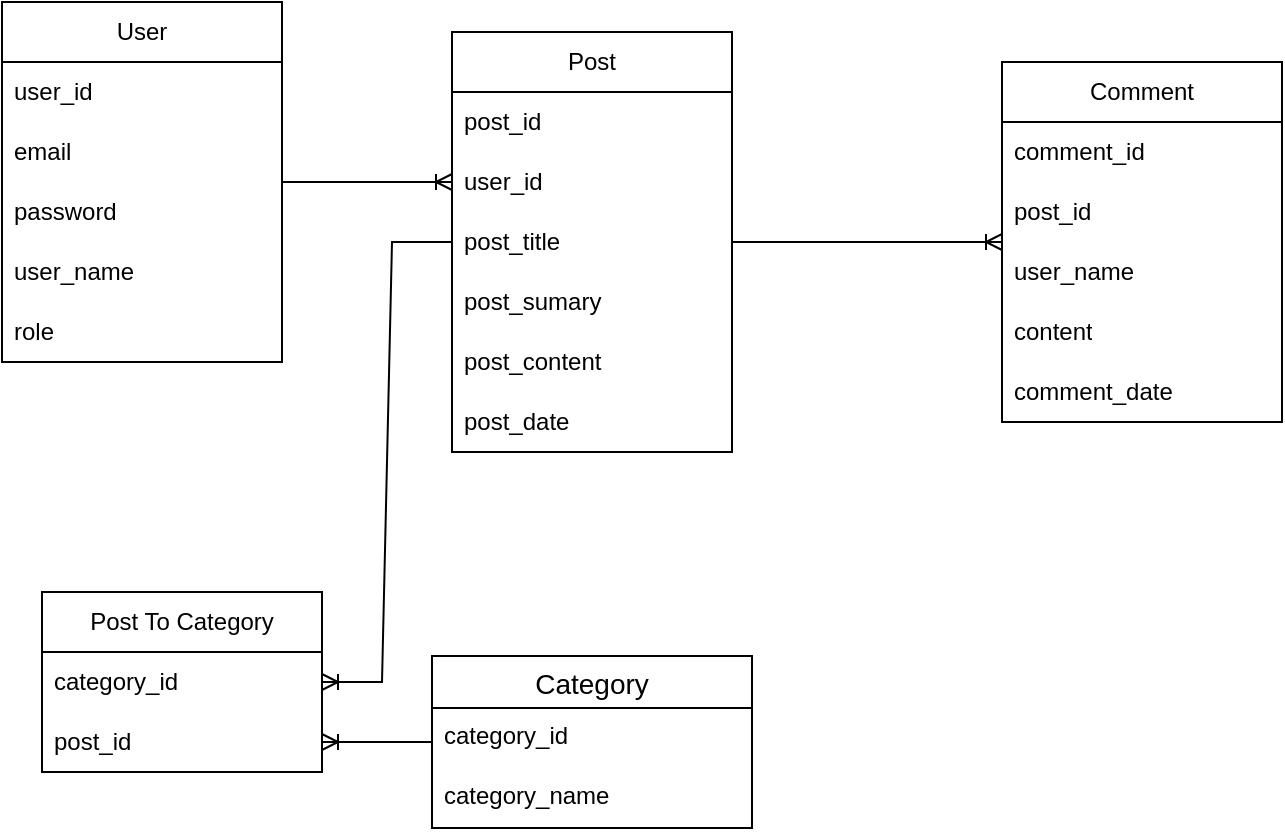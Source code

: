 <mxfile version="24.7.10">
  <diagram name="Page-1" id="9YG-bb2Va9O98uI7DpIk">
    <mxGraphModel dx="2276" dy="1855" grid="1" gridSize="10" guides="1" tooltips="1" connect="1" arrows="1" fold="1" page="1" pageScale="1" pageWidth="850" pageHeight="1100" math="0" shadow="0">
      <root>
        <mxCell id="0" />
        <mxCell id="1" parent="0" />
        <mxCell id="X71FqwAhZLwTZ1iIYHoH-1" value="User" style="swimlane;fontStyle=0;childLayout=stackLayout;horizontal=1;startSize=30;horizontalStack=0;resizeParent=1;resizeParentMax=0;resizeLast=0;collapsible=1;marginBottom=0;whiteSpace=wrap;html=1;" parent="1" vertex="1">
          <mxGeometry x="-100" y="-95" width="140" height="180" as="geometry" />
        </mxCell>
        <mxCell id="X71FqwAhZLwTZ1iIYHoH-2" value="user_id" style="text;strokeColor=none;fillColor=none;align=left;verticalAlign=middle;spacingLeft=4;spacingRight=4;overflow=hidden;points=[[0,0.5],[1,0.5]];portConstraint=eastwest;rotatable=0;whiteSpace=wrap;html=1;" parent="X71FqwAhZLwTZ1iIYHoH-1" vertex="1">
          <mxGeometry y="30" width="140" height="30" as="geometry" />
        </mxCell>
        <mxCell id="X71FqwAhZLwTZ1iIYHoH-3" value="email" style="text;strokeColor=none;fillColor=none;align=left;verticalAlign=middle;spacingLeft=4;spacingRight=4;overflow=hidden;points=[[0,0.5],[1,0.5]];portConstraint=eastwest;rotatable=0;whiteSpace=wrap;html=1;" parent="X71FqwAhZLwTZ1iIYHoH-1" vertex="1">
          <mxGeometry y="60" width="140" height="30" as="geometry" />
        </mxCell>
        <mxCell id="X71FqwAhZLwTZ1iIYHoH-5" value="password" style="text;strokeColor=none;fillColor=none;align=left;verticalAlign=middle;spacingLeft=4;spacingRight=4;overflow=hidden;points=[[0,0.5],[1,0.5]];portConstraint=eastwest;rotatable=0;whiteSpace=wrap;html=1;" parent="X71FqwAhZLwTZ1iIYHoH-1" vertex="1">
          <mxGeometry y="90" width="140" height="30" as="geometry" />
        </mxCell>
        <mxCell id="X71FqwAhZLwTZ1iIYHoH-6" value="user_name" style="text;strokeColor=none;fillColor=none;align=left;verticalAlign=middle;spacingLeft=4;spacingRight=4;overflow=hidden;points=[[0,0.5],[1,0.5]];portConstraint=eastwest;rotatable=0;whiteSpace=wrap;html=1;" parent="X71FqwAhZLwTZ1iIYHoH-1" vertex="1">
          <mxGeometry y="120" width="140" height="30" as="geometry" />
        </mxCell>
        <mxCell id="X71FqwAhZLwTZ1iIYHoH-7" value="role" style="text;strokeColor=none;fillColor=none;align=left;verticalAlign=middle;spacingLeft=4;spacingRight=4;overflow=hidden;points=[[0,0.5],[1,0.5]];portConstraint=eastwest;rotatable=0;whiteSpace=wrap;html=1;" parent="X71FqwAhZLwTZ1iIYHoH-1" vertex="1">
          <mxGeometry y="150" width="140" height="30" as="geometry" />
        </mxCell>
        <mxCell id="X71FqwAhZLwTZ1iIYHoH-9" value="Post" style="swimlane;fontStyle=0;childLayout=stackLayout;horizontal=1;startSize=30;horizontalStack=0;resizeParent=1;resizeParentMax=0;resizeLast=0;collapsible=1;marginBottom=0;whiteSpace=wrap;html=1;" parent="1" vertex="1">
          <mxGeometry x="125" y="-80" width="140" height="210" as="geometry" />
        </mxCell>
        <mxCell id="X71FqwAhZLwTZ1iIYHoH-10" value="post_id" style="text;strokeColor=none;fillColor=none;align=left;verticalAlign=middle;spacingLeft=4;spacingRight=4;overflow=hidden;points=[[0,0.5],[1,0.5]];portConstraint=eastwest;rotatable=0;whiteSpace=wrap;html=1;" parent="X71FqwAhZLwTZ1iIYHoH-9" vertex="1">
          <mxGeometry y="30" width="140" height="30" as="geometry" />
        </mxCell>
        <mxCell id="X71FqwAhZLwTZ1iIYHoH-15" value="user_id" style="text;strokeColor=none;fillColor=none;align=left;verticalAlign=middle;spacingLeft=4;spacingRight=4;overflow=hidden;points=[[0,0.5],[1,0.5]];portConstraint=eastwest;rotatable=0;whiteSpace=wrap;html=1;" parent="X71FqwAhZLwTZ1iIYHoH-9" vertex="1">
          <mxGeometry y="60" width="140" height="30" as="geometry" />
        </mxCell>
        <mxCell id="X71FqwAhZLwTZ1iIYHoH-16" value="post_title" style="text;strokeColor=none;fillColor=none;align=left;verticalAlign=middle;spacingLeft=4;spacingRight=4;overflow=hidden;points=[[0,0.5],[1,0.5]];portConstraint=eastwest;rotatable=0;whiteSpace=wrap;html=1;" parent="X71FqwAhZLwTZ1iIYHoH-9" vertex="1">
          <mxGeometry y="90" width="140" height="30" as="geometry" />
        </mxCell>
        <mxCell id="X71FqwAhZLwTZ1iIYHoH-17" value="post_sumary" style="text;strokeColor=none;fillColor=none;align=left;verticalAlign=middle;spacingLeft=4;spacingRight=4;overflow=hidden;points=[[0,0.5],[1,0.5]];portConstraint=eastwest;rotatable=0;whiteSpace=wrap;html=1;" parent="X71FqwAhZLwTZ1iIYHoH-9" vertex="1">
          <mxGeometry y="120" width="140" height="30" as="geometry" />
        </mxCell>
        <mxCell id="X71FqwAhZLwTZ1iIYHoH-18" value="post_content" style="text;strokeColor=none;fillColor=none;align=left;verticalAlign=middle;spacingLeft=4;spacingRight=4;overflow=hidden;points=[[0,0.5],[1,0.5]];portConstraint=eastwest;rotatable=0;whiteSpace=wrap;html=1;" parent="X71FqwAhZLwTZ1iIYHoH-9" vertex="1">
          <mxGeometry y="150" width="140" height="30" as="geometry" />
        </mxCell>
        <mxCell id="X71FqwAhZLwTZ1iIYHoH-19" value="post_date" style="text;strokeColor=none;fillColor=none;align=left;verticalAlign=middle;spacingLeft=4;spacingRight=4;overflow=hidden;points=[[0,0.5],[1,0.5]];portConstraint=eastwest;rotatable=0;whiteSpace=wrap;html=1;" parent="X71FqwAhZLwTZ1iIYHoH-9" vertex="1">
          <mxGeometry y="180" width="140" height="30" as="geometry" />
        </mxCell>
        <mxCell id="X71FqwAhZLwTZ1iIYHoH-21" value="" style="edgeStyle=entityRelationEdgeStyle;fontSize=12;html=1;endArrow=ERoneToMany;rounded=0;" parent="1" source="X71FqwAhZLwTZ1iIYHoH-1" target="X71FqwAhZLwTZ1iIYHoH-15" edge="1">
          <mxGeometry width="100" height="100" relative="1" as="geometry">
            <mxPoint x="170" y="380" as="sourcePoint" />
            <mxPoint x="270" y="280" as="targetPoint" />
          </mxGeometry>
        </mxCell>
        <mxCell id="X71FqwAhZLwTZ1iIYHoH-22" value="Comment" style="swimlane;fontStyle=0;childLayout=stackLayout;horizontal=1;startSize=30;horizontalStack=0;resizeParent=1;resizeParentMax=0;resizeLast=0;collapsible=1;marginBottom=0;whiteSpace=wrap;html=1;" parent="1" vertex="1">
          <mxGeometry x="400" y="-65" width="140" height="180" as="geometry" />
        </mxCell>
        <mxCell id="X71FqwAhZLwTZ1iIYHoH-23" value="comment_id" style="text;strokeColor=none;fillColor=none;align=left;verticalAlign=middle;spacingLeft=4;spacingRight=4;overflow=hidden;points=[[0,0.5],[1,0.5]];portConstraint=eastwest;rotatable=0;whiteSpace=wrap;html=1;" parent="X71FqwAhZLwTZ1iIYHoH-22" vertex="1">
          <mxGeometry y="30" width="140" height="30" as="geometry" />
        </mxCell>
        <mxCell id="X71FqwAhZLwTZ1iIYHoH-30" value="post_id" style="text;strokeColor=none;fillColor=none;align=left;verticalAlign=middle;spacingLeft=4;spacingRight=4;overflow=hidden;points=[[0,0.5],[1,0.5]];portConstraint=eastwest;rotatable=0;whiteSpace=wrap;html=1;" parent="X71FqwAhZLwTZ1iIYHoH-22" vertex="1">
          <mxGeometry y="60" width="140" height="30" as="geometry" />
        </mxCell>
        <mxCell id="X71FqwAhZLwTZ1iIYHoH-31" value="user_name" style="text;strokeColor=none;fillColor=none;align=left;verticalAlign=middle;spacingLeft=4;spacingRight=4;overflow=hidden;points=[[0,0.5],[1,0.5]];portConstraint=eastwest;rotatable=0;whiteSpace=wrap;html=1;" parent="X71FqwAhZLwTZ1iIYHoH-22" vertex="1">
          <mxGeometry y="90" width="140" height="30" as="geometry" />
        </mxCell>
        <mxCell id="X71FqwAhZLwTZ1iIYHoH-32" value="content" style="text;strokeColor=none;fillColor=none;align=left;verticalAlign=middle;spacingLeft=4;spacingRight=4;overflow=hidden;points=[[0,0.5],[1,0.5]];portConstraint=eastwest;rotatable=0;whiteSpace=wrap;html=1;" parent="X71FqwAhZLwTZ1iIYHoH-22" vertex="1">
          <mxGeometry y="120" width="140" height="30" as="geometry" />
        </mxCell>
        <mxCell id="X71FqwAhZLwTZ1iIYHoH-33" value="comment_date" style="text;strokeColor=none;fillColor=none;align=left;verticalAlign=middle;spacingLeft=4;spacingRight=4;overflow=hidden;points=[[0,0.5],[1,0.5]];portConstraint=eastwest;rotatable=0;whiteSpace=wrap;html=1;" parent="X71FqwAhZLwTZ1iIYHoH-22" vertex="1">
          <mxGeometry y="150" width="140" height="30" as="geometry" />
        </mxCell>
        <mxCell id="X71FqwAhZLwTZ1iIYHoH-34" value="" style="edgeStyle=entityRelationEdgeStyle;fontSize=12;html=1;endArrow=ERoneToMany;rounded=0;" parent="1" source="X71FqwAhZLwTZ1iIYHoH-9" target="X71FqwAhZLwTZ1iIYHoH-22" edge="1">
          <mxGeometry width="100" height="100" relative="1" as="geometry">
            <mxPoint x="50" y="430" as="sourcePoint" />
            <mxPoint x="150" y="330" as="targetPoint" />
          </mxGeometry>
        </mxCell>
        <mxCell id="X71FqwAhZLwTZ1iIYHoH-35" value="Post To Category" style="swimlane;fontStyle=0;childLayout=stackLayout;horizontal=1;startSize=30;horizontalStack=0;resizeParent=1;resizeParentMax=0;resizeLast=0;collapsible=1;marginBottom=0;whiteSpace=wrap;html=1;" parent="1" vertex="1">
          <mxGeometry x="-80" y="200" width="140" height="90" as="geometry" />
        </mxCell>
        <mxCell id="X71FqwAhZLwTZ1iIYHoH-36" value="category_id" style="text;strokeColor=none;fillColor=none;align=left;verticalAlign=middle;spacingLeft=4;spacingRight=4;overflow=hidden;points=[[0,0.5],[1,0.5]];portConstraint=eastwest;rotatable=0;whiteSpace=wrap;html=1;" parent="X71FqwAhZLwTZ1iIYHoH-35" vertex="1">
          <mxGeometry y="30" width="140" height="30" as="geometry" />
        </mxCell>
        <mxCell id="X71FqwAhZLwTZ1iIYHoH-37" value="post_id" style="text;strokeColor=none;fillColor=none;align=left;verticalAlign=middle;spacingLeft=4;spacingRight=4;overflow=hidden;points=[[0,0.5],[1,0.5]];portConstraint=eastwest;rotatable=0;whiteSpace=wrap;html=1;" parent="X71FqwAhZLwTZ1iIYHoH-35" vertex="1">
          <mxGeometry y="60" width="140" height="30" as="geometry" />
        </mxCell>
        <mxCell id="X71FqwAhZLwTZ1iIYHoH-41" value="" style="edgeStyle=entityRelationEdgeStyle;fontSize=12;html=1;endArrow=ERoneToMany;rounded=0;" parent="1" source="X71FqwAhZLwTZ1iIYHoH-9" target="X71FqwAhZLwTZ1iIYHoH-35" edge="1">
          <mxGeometry width="100" height="100" relative="1" as="geometry">
            <mxPoint x="140" y="440" as="sourcePoint" />
            <mxPoint x="240" y="340" as="targetPoint" />
          </mxGeometry>
        </mxCell>
        <mxCell id="X71FqwAhZLwTZ1iIYHoH-42" value="Category" style="swimlane;fontStyle=0;childLayout=stackLayout;horizontal=1;startSize=26;horizontalStack=0;resizeParent=1;resizeParentMax=0;resizeLast=0;collapsible=1;marginBottom=0;align=center;fontSize=14;" parent="1" vertex="1">
          <mxGeometry x="115" y="232" width="160" height="86" as="geometry" />
        </mxCell>
        <mxCell id="X71FqwAhZLwTZ1iIYHoH-43" value="category_id" style="text;strokeColor=none;fillColor=none;spacingLeft=4;spacingRight=4;overflow=hidden;rotatable=0;points=[[0,0.5],[1,0.5]];portConstraint=eastwest;fontSize=12;whiteSpace=wrap;html=1;" parent="X71FqwAhZLwTZ1iIYHoH-42" vertex="1">
          <mxGeometry y="26" width="160" height="30" as="geometry" />
        </mxCell>
        <mxCell id="X71FqwAhZLwTZ1iIYHoH-44" value="category_name" style="text;strokeColor=none;fillColor=none;spacingLeft=4;spacingRight=4;overflow=hidden;rotatable=0;points=[[0,0.5],[1,0.5]];portConstraint=eastwest;fontSize=12;whiteSpace=wrap;html=1;" parent="X71FqwAhZLwTZ1iIYHoH-42" vertex="1">
          <mxGeometry y="56" width="160" height="30" as="geometry" />
        </mxCell>
        <mxCell id="X71FqwAhZLwTZ1iIYHoH-46" value="" style="edgeStyle=entityRelationEdgeStyle;fontSize=12;html=1;endArrow=ERoneToMany;rounded=0;" parent="1" source="X71FqwAhZLwTZ1iIYHoH-42" target="X71FqwAhZLwTZ1iIYHoH-37" edge="1">
          <mxGeometry width="100" height="100" relative="1" as="geometry">
            <mxPoint x="260" y="356" as="sourcePoint" />
            <mxPoint x="90" y="323" as="targetPoint" />
          </mxGeometry>
        </mxCell>
      </root>
    </mxGraphModel>
  </diagram>
</mxfile>
